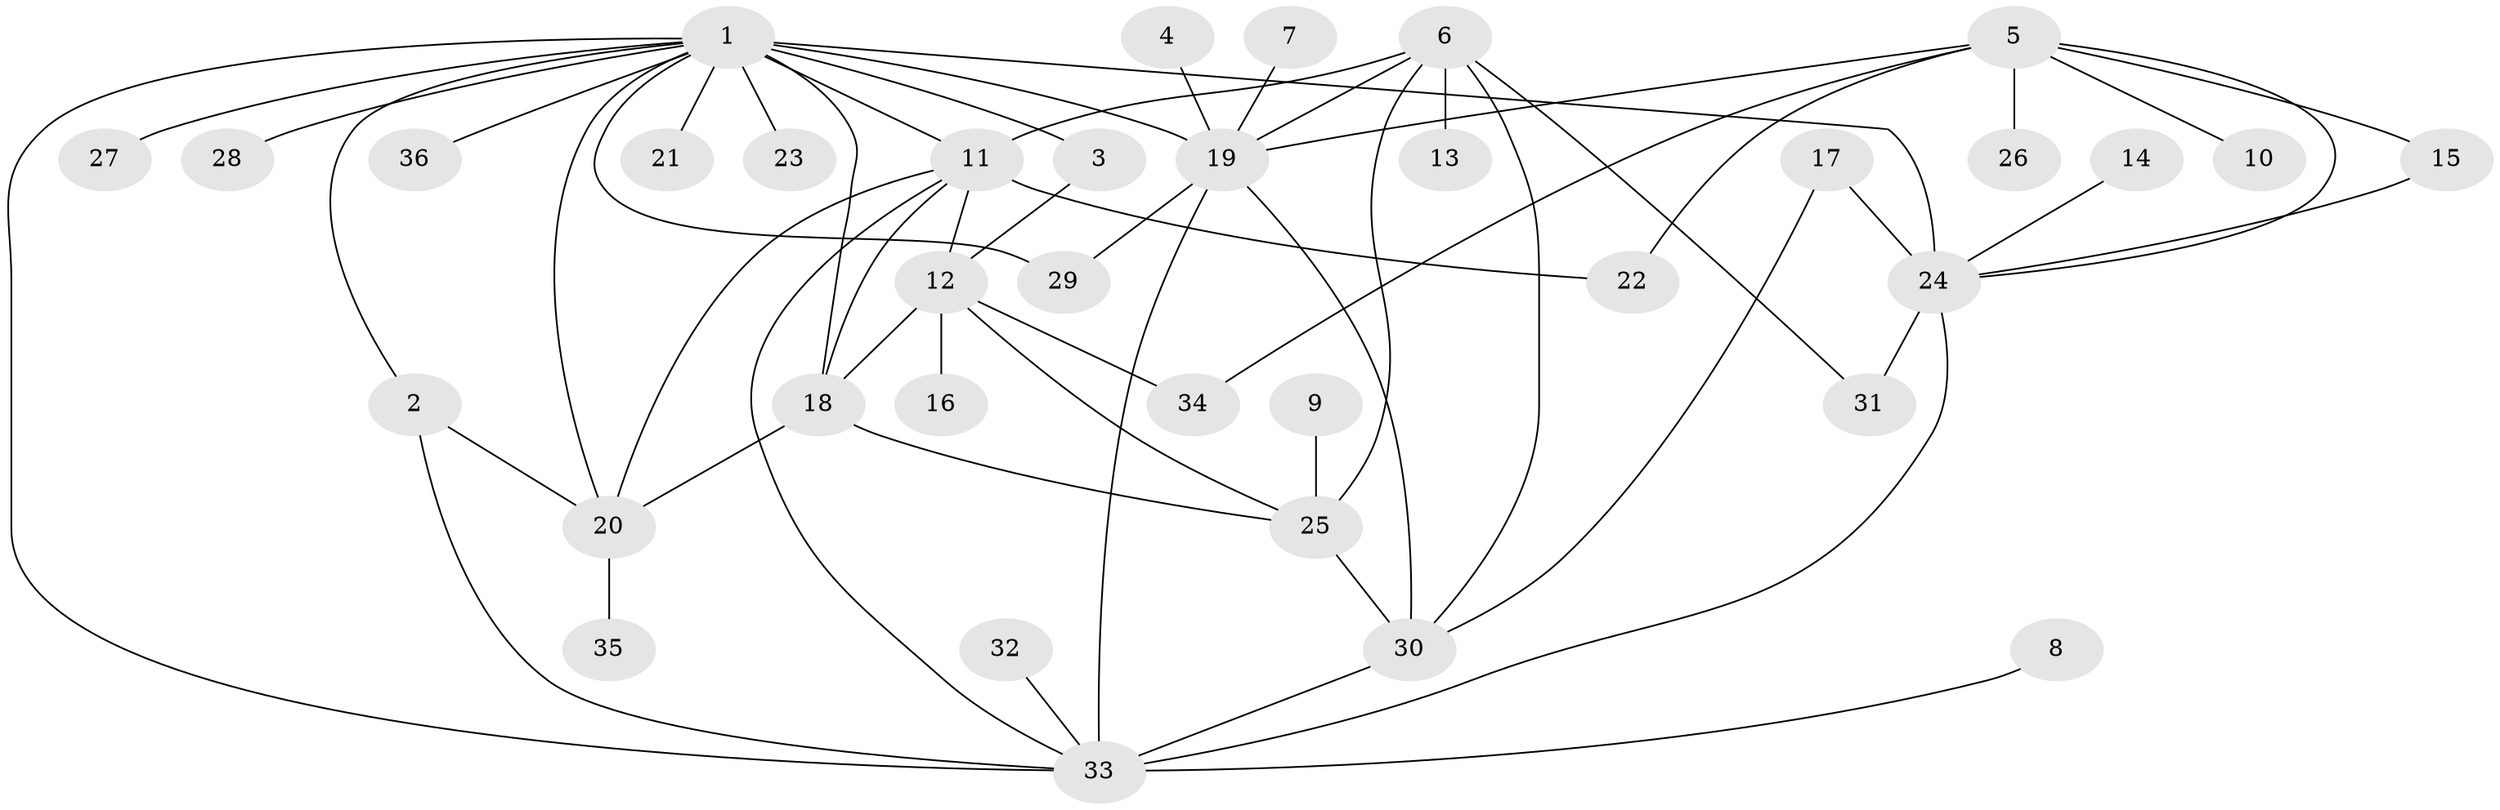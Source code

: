 // original degree distribution, {8: 0.028169014084507043, 22: 0.014084507042253521, 1: 0.4647887323943662, 9: 0.028169014084507043, 6: 0.028169014084507043, 7: 0.028169014084507043, 11: 0.014084507042253521, 2: 0.19718309859154928, 10: 0.014084507042253521, 4: 0.04225352112676056, 3: 0.1267605633802817, 5: 0.014084507042253521}
// Generated by graph-tools (version 1.1) at 2025/01/03/09/25 03:01:37]
// undirected, 36 vertices, 58 edges
graph export_dot {
graph [start="1"]
  node [color=gray90,style=filled];
  1;
  2;
  3;
  4;
  5;
  6;
  7;
  8;
  9;
  10;
  11;
  12;
  13;
  14;
  15;
  16;
  17;
  18;
  19;
  20;
  21;
  22;
  23;
  24;
  25;
  26;
  27;
  28;
  29;
  30;
  31;
  32;
  33;
  34;
  35;
  36;
  1 -- 2 [weight=1.0];
  1 -- 3 [weight=1.0];
  1 -- 11 [weight=2.0];
  1 -- 18 [weight=1.0];
  1 -- 19 [weight=2.0];
  1 -- 20 [weight=1.0];
  1 -- 21 [weight=1.0];
  1 -- 23 [weight=1.0];
  1 -- 24 [weight=2.0];
  1 -- 27 [weight=1.0];
  1 -- 28 [weight=1.0];
  1 -- 29 [weight=2.0];
  1 -- 33 [weight=1.0];
  1 -- 36 [weight=1.0];
  2 -- 20 [weight=1.0];
  2 -- 33 [weight=1.0];
  3 -- 12 [weight=1.0];
  4 -- 19 [weight=1.0];
  5 -- 10 [weight=1.0];
  5 -- 15 [weight=1.0];
  5 -- 19 [weight=1.0];
  5 -- 22 [weight=1.0];
  5 -- 24 [weight=1.0];
  5 -- 26 [weight=1.0];
  5 -- 34 [weight=1.0];
  6 -- 11 [weight=1.0];
  6 -- 13 [weight=1.0];
  6 -- 19 [weight=1.0];
  6 -- 25 [weight=1.0];
  6 -- 30 [weight=2.0];
  6 -- 31 [weight=1.0];
  7 -- 19 [weight=1.0];
  8 -- 33 [weight=1.0];
  9 -- 25 [weight=1.0];
  11 -- 12 [weight=2.0];
  11 -- 18 [weight=1.0];
  11 -- 20 [weight=1.0];
  11 -- 22 [weight=1.0];
  11 -- 33 [weight=1.0];
  12 -- 16 [weight=1.0];
  12 -- 18 [weight=1.0];
  12 -- 25 [weight=1.0];
  12 -- 34 [weight=1.0];
  14 -- 24 [weight=1.0];
  15 -- 24 [weight=1.0];
  17 -- 24 [weight=1.0];
  17 -- 30 [weight=1.0];
  18 -- 20 [weight=1.0];
  18 -- 25 [weight=1.0];
  19 -- 29 [weight=2.0];
  19 -- 30 [weight=2.0];
  19 -- 33 [weight=2.0];
  20 -- 35 [weight=1.0];
  24 -- 31 [weight=1.0];
  24 -- 33 [weight=1.0];
  25 -- 30 [weight=1.0];
  30 -- 33 [weight=1.0];
  32 -- 33 [weight=1.0];
}
